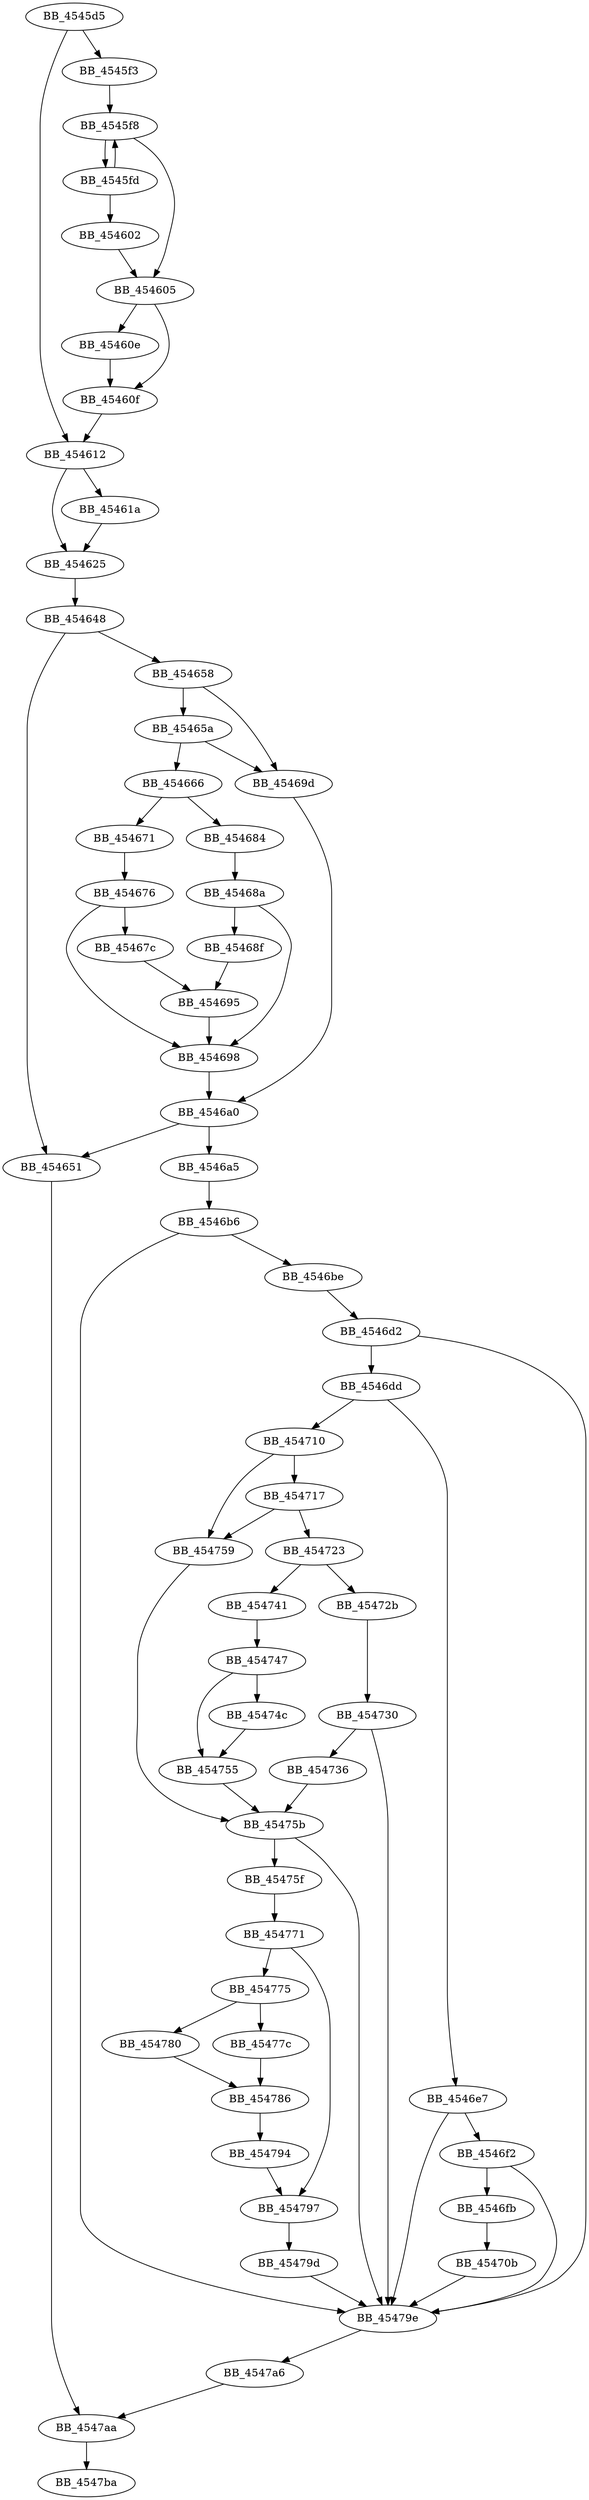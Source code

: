 DiGraph sub_4545D5{
BB_4545d5->BB_4545f3
BB_4545d5->BB_454612
BB_4545f3->BB_4545f8
BB_4545f8->BB_4545fd
BB_4545f8->BB_454605
BB_4545fd->BB_4545f8
BB_4545fd->BB_454602
BB_454602->BB_454605
BB_454605->BB_45460e
BB_454605->BB_45460f
BB_45460e->BB_45460f
BB_45460f->BB_454612
BB_454612->BB_45461a
BB_454612->BB_454625
BB_45461a->BB_454625
BB_454625->BB_454648
BB_454648->BB_454651
BB_454648->BB_454658
BB_454651->BB_4547aa
BB_454658->BB_45465a
BB_454658->BB_45469d
BB_45465a->BB_454666
BB_45465a->BB_45469d
BB_454666->BB_454671
BB_454666->BB_454684
BB_454671->BB_454676
BB_454676->BB_45467c
BB_454676->BB_454698
BB_45467c->BB_454695
BB_454684->BB_45468a
BB_45468a->BB_45468f
BB_45468a->BB_454698
BB_45468f->BB_454695
BB_454695->BB_454698
BB_454698->BB_4546a0
BB_45469d->BB_4546a0
BB_4546a0->BB_454651
BB_4546a0->BB_4546a5
BB_4546a5->BB_4546b6
BB_4546b6->BB_4546be
BB_4546b6->BB_45479e
BB_4546be->BB_4546d2
BB_4546d2->BB_4546dd
BB_4546d2->BB_45479e
BB_4546dd->BB_4546e7
BB_4546dd->BB_454710
BB_4546e7->BB_4546f2
BB_4546e7->BB_45479e
BB_4546f2->BB_4546fb
BB_4546f2->BB_45479e
BB_4546fb->BB_45470b
BB_45470b->BB_45479e
BB_454710->BB_454717
BB_454710->BB_454759
BB_454717->BB_454723
BB_454717->BB_454759
BB_454723->BB_45472b
BB_454723->BB_454741
BB_45472b->BB_454730
BB_454730->BB_454736
BB_454730->BB_45479e
BB_454736->BB_45475b
BB_454741->BB_454747
BB_454747->BB_45474c
BB_454747->BB_454755
BB_45474c->BB_454755
BB_454755->BB_45475b
BB_454759->BB_45475b
BB_45475b->BB_45475f
BB_45475b->BB_45479e
BB_45475f->BB_454771
BB_454771->BB_454775
BB_454771->BB_454797
BB_454775->BB_45477c
BB_454775->BB_454780
BB_45477c->BB_454786
BB_454780->BB_454786
BB_454786->BB_454794
BB_454794->BB_454797
BB_454797->BB_45479d
BB_45479d->BB_45479e
BB_45479e->BB_4547a6
BB_4547a6->BB_4547aa
BB_4547aa->BB_4547ba
}
